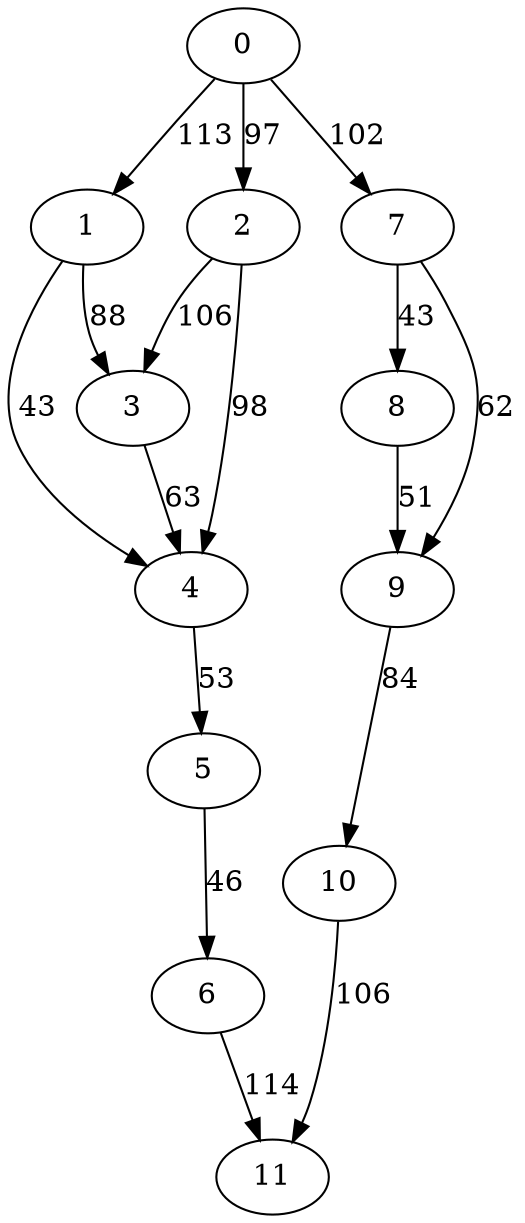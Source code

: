 digraph t20p2r5_6 {
0 -> 1 [ label = 113 ];
0 -> 2 [ label = 97 ];
0 -> 7 [ label = 102 ];
1 -> 3 [ label = 88 ];
1 -> 4 [ label = 43 ];
2 -> 3 [ label = 106 ];
2 -> 4 [ label = 98 ];
3 -> 4 [ label = 63 ];
4 -> 5 [ label = 53 ];
5 -> 6 [ label = 46 ];
6 -> 11 [ label = 114 ];
7 -> 8 [ label = 43 ];
7 -> 9 [ label = 62 ];
8 -> 9 [ label = 51 ];
9 -> 10 [ label = 84 ];
10 -> 11 [ label = 106 ];
 }

